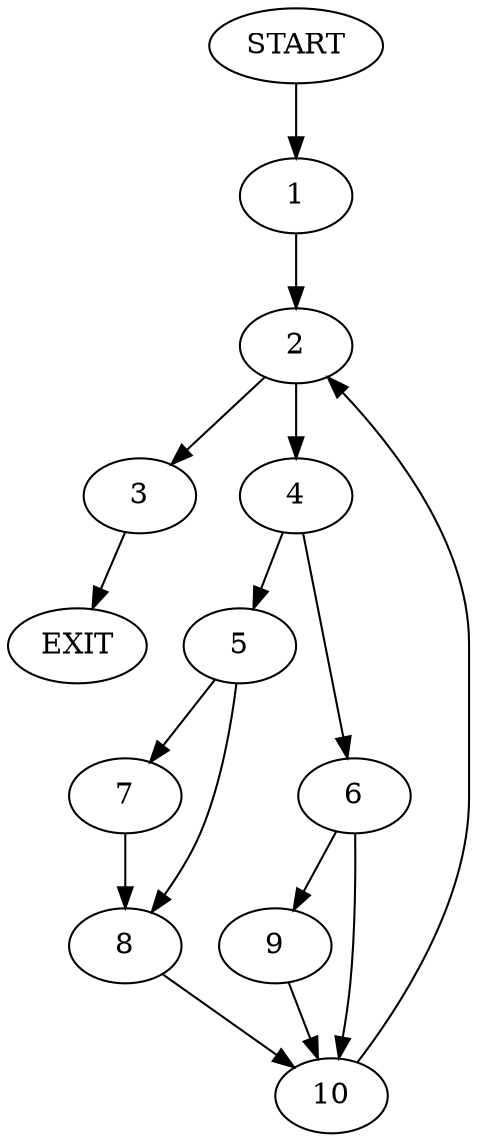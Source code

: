 digraph {
0 [label="START"]
11 [label="EXIT"]
0 -> 1
1 -> 2
2 -> 3
2 -> 4
4 -> 5
4 -> 6
3 -> 11
5 -> 7
5 -> 8
6 -> 9
6 -> 10
8 -> 10
7 -> 8
10 -> 2
9 -> 10
}
